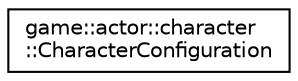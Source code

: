 digraph "クラス階層図"
{
 // LATEX_PDF_SIZE
  edge [fontname="Helvetica",fontsize="10",labelfontname="Helvetica",labelfontsize="10"];
  node [fontname="Helvetica",fontsize="10",shape=record];
  rankdir="LR";
  Node0 [label="game::actor::character\l::CharacterConfiguration",height=0.2,width=0.4,color="black", fillcolor="white", style="filled",URL="$structgame_1_1actor_1_1character_1_1_character_configuration.html",tooltip=" "];
}
